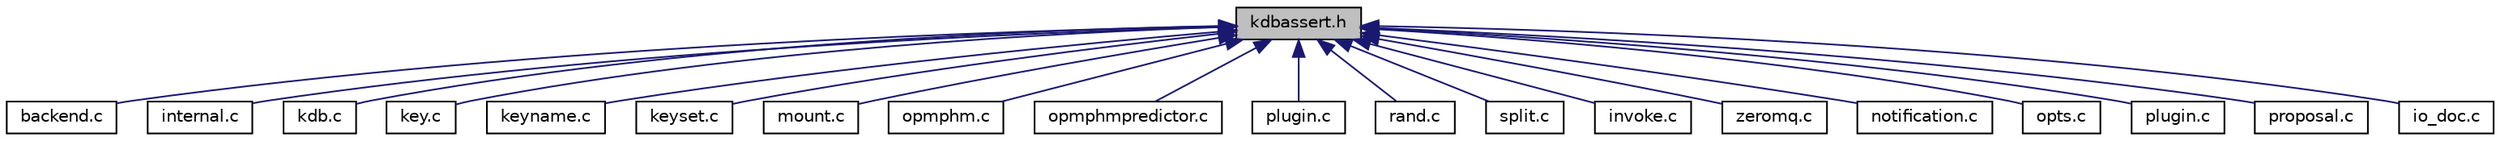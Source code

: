 digraph "kdbassert.h"
{
  edge [fontname="Helvetica",fontsize="10",labelfontname="Helvetica",labelfontsize="10"];
  node [fontname="Helvetica",fontsize="10",shape=record];
  Node3 [label="kdbassert.h",height=0.2,width=0.4,color="black", fillcolor="grey75", style="filled", fontcolor="black"];
  Node3 -> Node4 [dir="back",color="midnightblue",fontsize="10",style="solid",fontname="Helvetica"];
  Node4 [label="backend.c",height=0.2,width=0.4,color="black", fillcolor="white", style="filled",URL="$backend_8c.html",tooltip="Everything related to a backend. "];
  Node3 -> Node5 [dir="back",color="midnightblue",fontsize="10",style="solid",fontname="Helvetica"];
  Node5 [label="internal.c",height=0.2,width=0.4,color="black", fillcolor="white", style="filled",URL="$internal_8c.html",tooltip="Internal methods for Elektra. "];
  Node3 -> Node6 [dir="back",color="midnightblue",fontsize="10",style="solid",fontname="Helvetica"];
  Node6 [label="kdb.c",height=0.2,width=0.4,color="black", fillcolor="white", style="filled",URL="$kdb_8c.html",tooltip="Low level functions for access the Key Database. "];
  Node3 -> Node7 [dir="back",color="midnightblue",fontsize="10",style="solid",fontname="Helvetica"];
  Node7 [label="key.c",height=0.2,width=0.4,color="black", fillcolor="white", style="filled",URL="$key_8c.html",tooltip="Methods for Key manipulation. "];
  Node3 -> Node8 [dir="back",color="midnightblue",fontsize="10",style="solid",fontname="Helvetica"];
  Node8 [label="keyname.c",height=0.2,width=0.4,color="black", fillcolor="white", style="filled",URL="$elektra_2keyname_8c.html",tooltip="Methods for Key name manipulation. "];
  Node3 -> Node9 [dir="back",color="midnightblue",fontsize="10",style="solid",fontname="Helvetica"];
  Node9 [label="keyset.c",height=0.2,width=0.4,color="black", fillcolor="white", style="filled",URL="$keyset_8c.html",tooltip="Methods for key sets. "];
  Node3 -> Node10 [dir="back",color="midnightblue",fontsize="10",style="solid",fontname="Helvetica"];
  Node10 [label="mount.c",height=0.2,width=0.4,color="black", fillcolor="white", style="filled",URL="$mount_8c.html",tooltip="Internals of mount functionality. "];
  Node3 -> Node11 [dir="back",color="midnightblue",fontsize="10",style="solid",fontname="Helvetica"];
  Node11 [label="opmphm.c",height=0.2,width=0.4,color="black", fillcolor="white", style="filled",URL="$opmphm_8c.html",tooltip="The Order Preserving Minimal Perfect Hash Map. "];
  Node3 -> Node12 [dir="back",color="midnightblue",fontsize="10",style="solid",fontname="Helvetica"];
  Node12 [label="opmphmpredictor.c",height=0.2,width=0.4,color="black", fillcolor="white", style="filled",URL="$opmphmpredictor_8c.html",tooltip="The Order Preserving Minimal Perfect Hash Map Predictor. "];
  Node3 -> Node13 [dir="back",color="midnightblue",fontsize="10",style="solid",fontname="Helvetica"];
  Node13 [label="plugin.c",height=0.2,width=0.4,color="black", fillcolor="white", style="filled",URL="$elektra_2plugin_8c.html",tooltip="Interna of plugin functionality. "];
  Node3 -> Node14 [dir="back",color="midnightblue",fontsize="10",style="solid",fontname="Helvetica"];
  Node14 [label="rand.c",height=0.2,width=0.4,color="black", fillcolor="white", style="filled",URL="$rand_8c.html",tooltip="Rand for Elektra. "];
  Node3 -> Node15 [dir="back",color="midnightblue",fontsize="10",style="solid",fontname="Helvetica"];
  Node15 [label="split.c",height=0.2,width=0.4,color="black", fillcolor="white", style="filled",URL="$split_8c.html",tooltip="Interna of splitting functionality. "];
  Node3 -> Node16 [dir="back",color="midnightblue",fontsize="10",style="solid",fontname="Helvetica"];
  Node16 [label="invoke.c",height=0.2,width=0.4,color="black", fillcolor="white", style="filled",URL="$invoke_8c.html",tooltip="Library for invoking exported plugin functions. "];
  Node3 -> Node17 [dir="back",color="midnightblue",fontsize="10",style="solid",fontname="Helvetica"];
  Node17 [label="zeromq.c",height=0.2,width=0.4,color="black", fillcolor="white", style="filled",URL="$zeromq_8c.html",tooltip="I/O Adapter for D-Bus. "];
  Node3 -> Node18 [dir="back",color="midnightblue",fontsize="10",style="solid",fontname="Helvetica"];
  Node18 [label="notification.c",height=0.2,width=0.4,color="black", fillcolor="white", style="filled",URL="$notification_8c.html",tooltip="Implementation of notification functions as defined in kdbnotification.h. "];
  Node3 -> Node19 [dir="back",color="midnightblue",fontsize="10",style="solid",fontname="Helvetica"];
  Node19 [label="opts.c",height=0.2,width=0.4,color="black", fillcolor="white", style="filled",URL="$opts_8c.html"];
  Node3 -> Node20 [dir="back",color="midnightblue",fontsize="10",style="solid",fontname="Helvetica"];
  Node20 [label="plugin.c",height=0.2,width=0.4,color="black", fillcolor="white", style="filled",URL="$plugin_2plugin_8c.html",tooltip="Access plugin handle. "];
  Node3 -> Node21 [dir="back",color="midnightblue",fontsize="10",style="solid",fontname="Helvetica"];
  Node21 [label="proposal.c",height=0.2,width=0.4,color="black", fillcolor="white", style="filled",URL="$proposal_2proposal_8c.html",tooltip="Implementation of proposed API enhancements. "];
  Node3 -> Node22 [dir="back",color="midnightblue",fontsize="10",style="solid",fontname="Helvetica"];
  Node22 [label="io_doc.c",height=0.2,width=0.4,color="black", fillcolor="white", style="filled",URL="$io__doc_8c.html",tooltip="I/O example binding. "];
}
